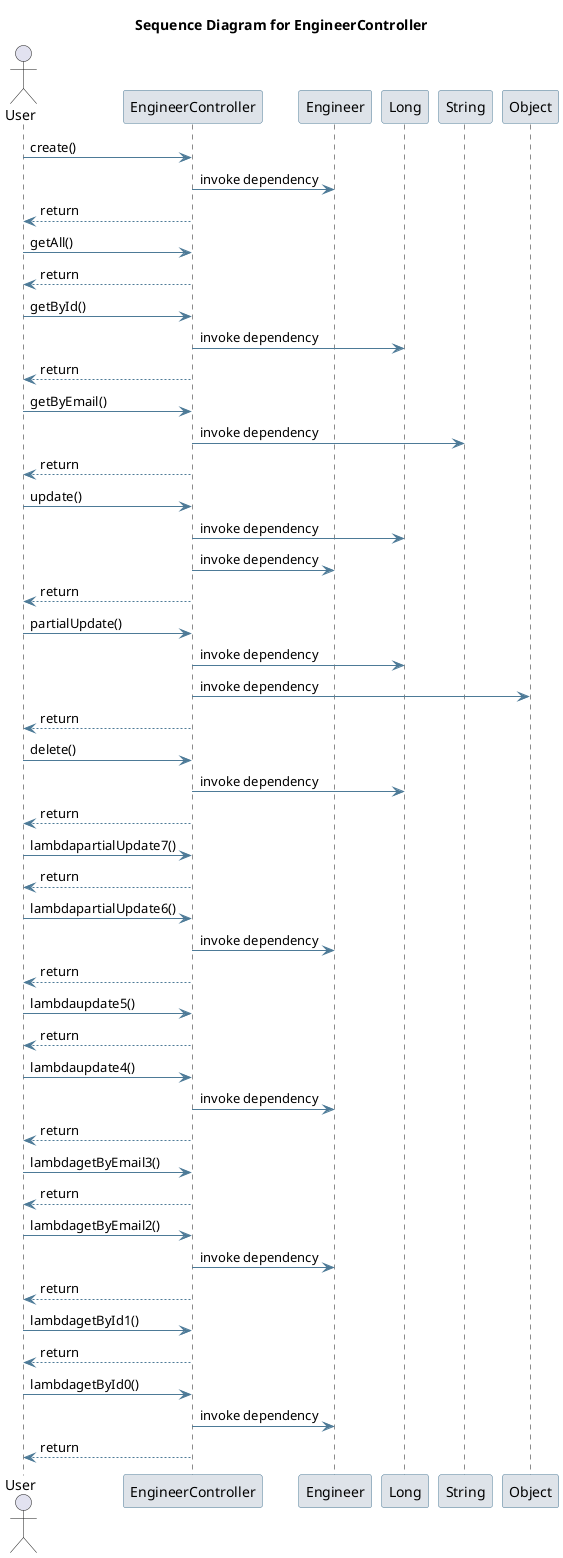 @startuml
skinparam sequence {
 ArrowColor #4D7A97 
 ParticipantBorderColor #4D7A97 
 ParticipantBackgroundColor #DEE3E9 
}
title Sequence Diagram for EngineerController

actor User
User -> EngineerController: create()
participant Engineer
EngineerController -> Engineer: invoke dependency
EngineerController --> User : return
User -> EngineerController: getAll()
EngineerController --> User : return
User -> EngineerController: getById()
participant Long
EngineerController -> Long: invoke dependency
EngineerController --> User : return
User -> EngineerController: getByEmail()
participant String
EngineerController -> String: invoke dependency
EngineerController --> User : return
User -> EngineerController: update()
EngineerController -> Long: invoke dependency
EngineerController -> Engineer: invoke dependency
EngineerController --> User : return
User -> EngineerController: partialUpdate()
EngineerController -> Long: invoke dependency
participant Object
EngineerController -> Object: invoke dependency
EngineerController --> User : return
User -> EngineerController: delete()
EngineerController -> Long: invoke dependency
EngineerController --> User : return
User -> EngineerController: lambdapartialUpdate7()
EngineerController --> User : return
User -> EngineerController: lambdapartialUpdate6()
EngineerController -> Engineer: invoke dependency
EngineerController --> User : return
User -> EngineerController: lambdaupdate5()
EngineerController --> User : return
User -> EngineerController: lambdaupdate4()
EngineerController -> Engineer: invoke dependency
EngineerController --> User : return
User -> EngineerController: lambdagetByEmail3()
EngineerController --> User : return
User -> EngineerController: lambdagetByEmail2()
EngineerController -> Engineer: invoke dependency
EngineerController --> User : return
User -> EngineerController: lambdagetById1()
EngineerController --> User : return
User -> EngineerController: lambdagetById0()
EngineerController -> Engineer: invoke dependency
EngineerController --> User : return
@enduml

